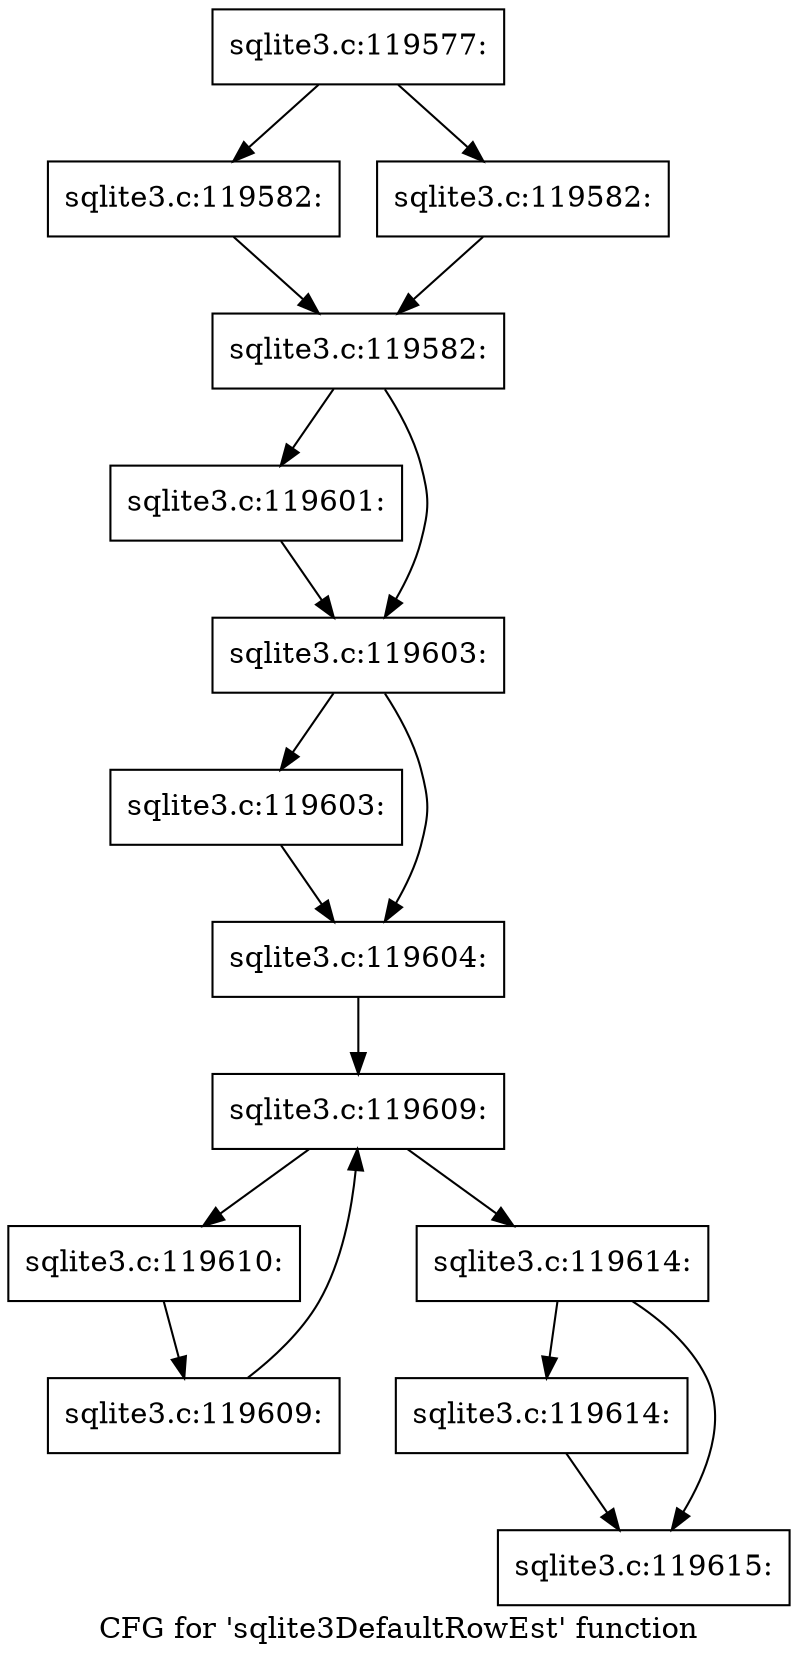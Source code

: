 digraph "CFG for 'sqlite3DefaultRowEst' function" {
	label="CFG for 'sqlite3DefaultRowEst' function";

	Node0x55c0f83dac70 [shape=record,label="{sqlite3.c:119577:}"];
	Node0x55c0f83dac70 -> Node0x55c0f83e87a0;
	Node0x55c0f83dac70 -> Node0x55c0f83e87f0;
	Node0x55c0f83e87a0 [shape=record,label="{sqlite3.c:119582:}"];
	Node0x55c0f83e87a0 -> Node0x55c0f83e8840;
	Node0x55c0f83e87f0 [shape=record,label="{sqlite3.c:119582:}"];
	Node0x55c0f83e87f0 -> Node0x55c0f83e8840;
	Node0x55c0f83e8840 [shape=record,label="{sqlite3.c:119582:}"];
	Node0x55c0f83e8840 -> Node0x55c0f83e9810;
	Node0x55c0f83e8840 -> Node0x55c0f83e9860;
	Node0x55c0f83e9810 [shape=record,label="{sqlite3.c:119601:}"];
	Node0x55c0f83e9810 -> Node0x55c0f83e9860;
	Node0x55c0f83e9860 [shape=record,label="{sqlite3.c:119603:}"];
	Node0x55c0f83e9860 -> Node0x55c0f83ea270;
	Node0x55c0f83e9860 -> Node0x55c0f83ea2c0;
	Node0x55c0f83ea270 [shape=record,label="{sqlite3.c:119603:}"];
	Node0x55c0f83ea270 -> Node0x55c0f83ea2c0;
	Node0x55c0f83ea2c0 [shape=record,label="{sqlite3.c:119604:}"];
	Node0x55c0f83ea2c0 -> Node0x55c0f83eb770;
	Node0x55c0f83eb770 [shape=record,label="{sqlite3.c:119609:}"];
	Node0x55c0f83eb770 -> Node0x55c0f83eb990;
	Node0x55c0f83eb770 -> Node0x55c0f83eb460;
	Node0x55c0f83eb990 [shape=record,label="{sqlite3.c:119610:}"];
	Node0x55c0f83eb990 -> Node0x55c0f83eb900;
	Node0x55c0f83eb900 [shape=record,label="{sqlite3.c:119609:}"];
	Node0x55c0f83eb900 -> Node0x55c0f83eb770;
	Node0x55c0f83eb460 [shape=record,label="{sqlite3.c:119614:}"];
	Node0x55c0f83eb460 -> Node0x55c0f83ec7e0;
	Node0x55c0f83eb460 -> Node0x55c0f83ec830;
	Node0x55c0f83ec7e0 [shape=record,label="{sqlite3.c:119614:}"];
	Node0x55c0f83ec7e0 -> Node0x55c0f83ec830;
	Node0x55c0f83ec830 [shape=record,label="{sqlite3.c:119615:}"];
}
